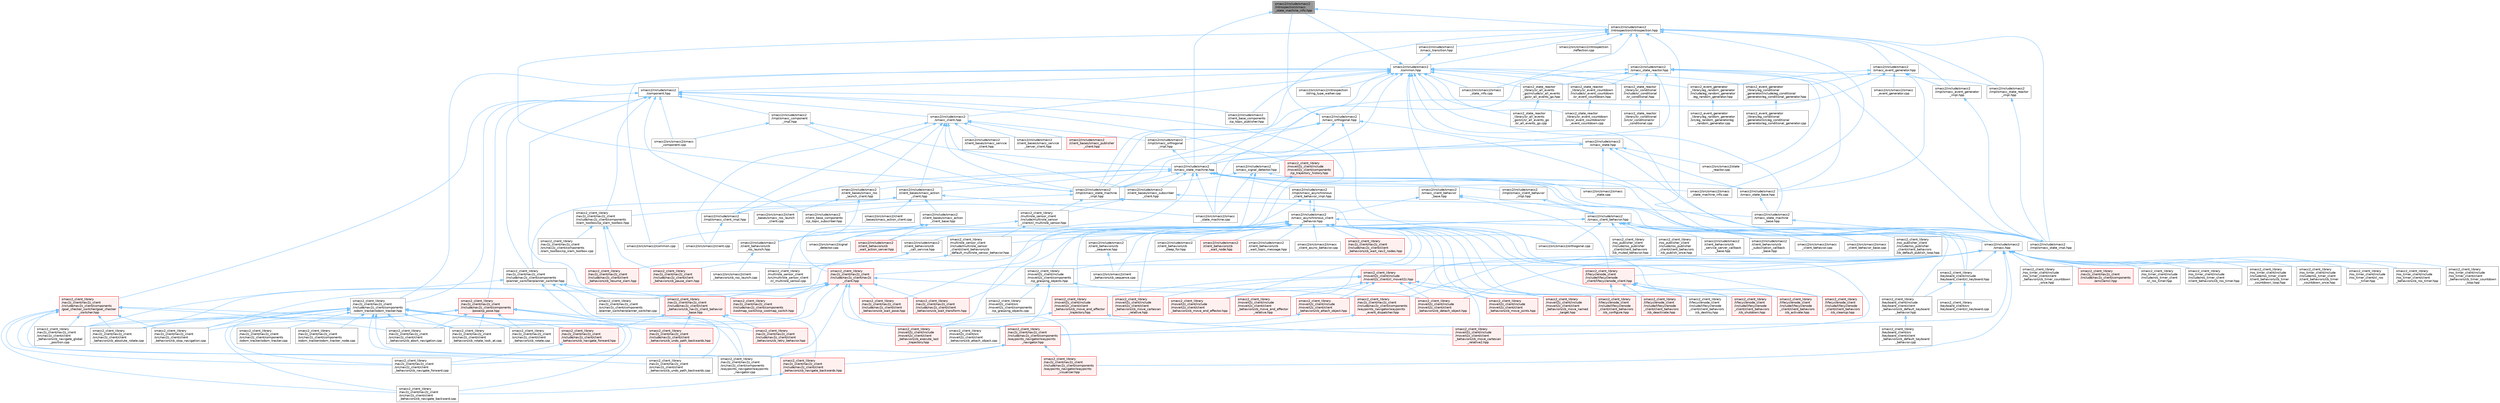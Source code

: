 digraph "smacc2/include/smacc2/introspection/smacc_state_machine_info.hpp"
{
 // LATEX_PDF_SIZE
  bgcolor="transparent";
  edge [fontname=Helvetica,fontsize=10,labelfontname=Helvetica,labelfontsize=10];
  node [fontname=Helvetica,fontsize=10,shape=box,height=0.2,width=0.4];
  Node1 [label="smacc2/include/smacc2\l/introspection/smacc\l_state_machine_info.hpp",height=0.2,width=0.4,color="gray40", fillcolor="grey60", style="filled", fontcolor="black",tooltip=" "];
  Node1 -> Node2 [dir="back",color="steelblue1",style="solid"];
  Node2 [label="smacc2/include/smacc2\l/introspection/introspection.hpp",height=0.2,width=0.4,color="grey40", fillcolor="white", style="filled",URL="$introspection_8hpp.html",tooltip=" "];
  Node2 -> Node3 [dir="back",color="steelblue1",style="solid"];
  Node3 [label="smacc2/include/smacc2\l/common.hpp",height=0.2,width=0.4,color="grey40", fillcolor="white", style="filled",URL="$include_2smacc2_2common_8hpp.html",tooltip=" "];
  Node3 -> Node4 [dir="back",color="steelblue1",style="solid"];
  Node4 [label="smacc2/include/smacc2\l/client_base_components\l/cp_topic_publisher.hpp",height=0.2,width=0.4,color="grey40", fillcolor="white", style="filled",URL="$cp__topic__publisher_8hpp.html",tooltip=" "];
  Node3 -> Node5 [dir="back",color="steelblue1",style="solid"];
  Node5 [label="smacc2/include/smacc2\l/component.hpp",height=0.2,width=0.4,color="grey40", fillcolor="white", style="filled",URL="$component_8hpp.html",tooltip=" "];
  Node5 -> Node4 [dir="back",color="steelblue1",style="solid"];
  Node5 -> Node6 [dir="back",color="steelblue1",style="solid"];
  Node6 [label="smacc2/include/smacc2\l/client_base_components\l/cp_topic_subscriber.hpp",height=0.2,width=0.4,color="grey40", fillcolor="white", style="filled",URL="$cp__topic__subscriber_8hpp.html",tooltip=" "];
  Node5 -> Node7 [dir="back",color="steelblue1",style="solid"];
  Node7 [label="smacc2/include/smacc2\l/impl/smacc_component\l_impl.hpp",height=0.2,width=0.4,color="grey40", fillcolor="white", style="filled",URL="$smacc__component__impl_8hpp.html",tooltip=" "];
  Node7 -> Node8 [dir="back",color="steelblue1",style="solid"];
  Node8 [label="smacc2/include/smacc2\l/smacc_state_machine.hpp",height=0.2,width=0.4,color="grey40", fillcolor="white", style="filled",URL="$smacc__state__machine_8hpp.html",tooltip=" "];
  Node8 -> Node9 [dir="back",color="steelblue1",style="solid"];
  Node9 [label="smacc2/include/smacc2\l/client_bases/smacc_action\l_client.hpp",height=0.2,width=0.4,color="grey40", fillcolor="white", style="filled",URL="$smacc__action__client_8hpp.html",tooltip=" "];
  Node9 -> Node10 [dir="back",color="steelblue1",style="solid"];
  Node10 [label="smacc2/include/smacc2\l/client_bases/smacc_action\l_client_base.hpp",height=0.2,width=0.4,color="grey40", fillcolor="white", style="filled",URL="$smacc__action__client__base_8hpp.html",tooltip=" "];
  Node10 -> Node11 [dir="back",color="steelblue1",style="solid"];
  Node11 [label="smacc2/include/smacc2\l/client_behaviors/cb\l_wait_action_server.hpp",height=0.2,width=0.4,color="red", fillcolor="#FFF0F0", style="filled",URL="$cb__wait__action__server_8hpp.html",tooltip=" "];
  Node10 -> Node13 [dir="back",color="steelblue1",style="solid"];
  Node13 [label="smacc2/src/smacc2/common.cpp",height=0.2,width=0.4,color="grey40", fillcolor="white", style="filled",URL="$src_2smacc2_2common_8cpp.html",tooltip=" "];
  Node10 -> Node14 [dir="back",color="steelblue1",style="solid"];
  Node14 [label="smacc2/src/smacc2/signal\l_detector.cpp",height=0.2,width=0.4,color="grey40", fillcolor="white", style="filled",URL="$signal__detector_8cpp.html",tooltip=" "];
  Node10 -> Node15 [dir="back",color="steelblue1",style="solid"];
  Node15 [label="smacc2_client_library\l/nav2z_client/nav2z_client\l/include/nav2z_client/nav2z\l_client.hpp",height=0.2,width=0.4,color="red", fillcolor="#FFF0F0", style="filled",URL="$nav2z__client_8hpp.html",tooltip=" "];
  Node15 -> Node16 [dir="back",color="steelblue1",style="solid"];
  Node16 [label="smacc2_client_library\l/nav2z_client/nav2z_client\l/include/nav2z_client/client\l_behaviors/cb_nav2z_client_behavior\l_base.hpp",height=0.2,width=0.4,color="red", fillcolor="#FFF0F0", style="filled",URL="$cb__nav2z__client__behavior__base_8hpp.html",tooltip=" "];
  Node16 -> Node25 [dir="back",color="steelblue1",style="solid"];
  Node25 [label="smacc2_client_library\l/nav2z_client/nav2z_client\l/include/nav2z_client/client\l_behaviors/cb_navigate_backwards.hpp",height=0.2,width=0.4,color="red", fillcolor="#FFF0F0", style="filled",URL="$cb__navigate__backwards_8hpp.html",tooltip=" "];
  Node25 -> Node26 [dir="back",color="steelblue1",style="solid"];
  Node26 [label="smacc2_client_library\l/nav2z_client/nav2z_client\l/src/nav2z_client/client\l_behaviors/cb_navigate_backward.cpp",height=0.2,width=0.4,color="grey40", fillcolor="white", style="filled",URL="$cb__navigate__backward_8cpp.html",tooltip=" "];
  Node16 -> Node27 [dir="back",color="steelblue1",style="solid"];
  Node27 [label="smacc2_client_library\l/nav2z_client/nav2z_client\l/include/nav2z_client/client\l_behaviors/cb_navigate_forward.hpp",height=0.2,width=0.4,color="red", fillcolor="#FFF0F0", style="filled",URL="$cb__navigate__forward_8hpp.html",tooltip=" "];
  Node27 -> Node28 [dir="back",color="steelblue1",style="solid"];
  Node28 [label="smacc2_client_library\l/nav2z_client/nav2z_client\l/src/nav2z_client/client\l_behaviors/cb_navigate_forward.cpp",height=0.2,width=0.4,color="grey40", fillcolor="white", style="filled",URL="$cb__navigate__forward_8cpp.html",tooltip=" "];
  Node16 -> Node38 [dir="back",color="steelblue1",style="solid"];
  Node38 [label="smacc2_client_library\l/nav2z_client/nav2z_client\l/include/nav2z_client/client\l_behaviors/cb_retry_behavior.hpp",height=0.2,width=0.4,color="red", fillcolor="#FFF0F0", style="filled",URL="$cb__retry__behavior_8hpp.html",tooltip=" "];
  Node16 -> Node43 [dir="back",color="steelblue1",style="solid"];
  Node43 [label="smacc2_client_library\l/nav2z_client/nav2z_client\l/include/nav2z_client/client\l_behaviors/cb_undo_path_backwards.hpp",height=0.2,width=0.4,color="red", fillcolor="#FFF0F0", style="filled",URL="$cb__undo__path__backwards_8hpp.html",tooltip=" "];
  Node43 -> Node44 [dir="back",color="steelblue1",style="solid"];
  Node44 [label="smacc2_client_library\l/nav2z_client/nav2z_client\l/src/nav2z_client/client\l_behaviors/cb_undo_path_backwards.cpp",height=0.2,width=0.4,color="grey40", fillcolor="white", style="filled",URL="$cb__undo__path__backwards_8cpp.html",tooltip=" "];
  Node15 -> Node46 [dir="back",color="steelblue1",style="solid"];
  Node46 [label="smacc2_client_library\l/nav2z_client/nav2z_client\l/include/nav2z_client/client\l_behaviors/cb_wait_pose.hpp",height=0.2,width=0.4,color="red", fillcolor="#FFF0F0", style="filled",URL="$cb__wait__pose_8hpp.html",tooltip=" "];
  Node15 -> Node48 [dir="back",color="steelblue1",style="solid"];
  Node48 [label="smacc2_client_library\l/nav2z_client/nav2z_client\l/include/nav2z_client/client\l_behaviors/cb_wait_transform.hpp",height=0.2,width=0.4,color="red", fillcolor="#FFF0F0", style="filled",URL="$cb__wait__transform_8hpp.html",tooltip=" "];
  Node15 -> Node50 [dir="back",color="steelblue1",style="solid"];
  Node50 [label="smacc2_client_library\l/nav2z_client/nav2z_client\l/include/nav2z_client/components\l/costmap_switch/cp_costmap_switch.hpp",height=0.2,width=0.4,color="red", fillcolor="#FFF0F0", style="filled",URL="$cp__costmap__switch_8hpp.html",tooltip=" "];
  Node15 -> Node52 [dir="back",color="steelblue1",style="solid"];
  Node52 [label="smacc2_client_library\l/nav2z_client/nav2z_client\l/include/nav2z_client/components\l/waypoints_navigator/waypoints\l_event_dispatcher.hpp",height=0.2,width=0.4,color="red", fillcolor="#FFF0F0", style="filled",URL="$waypoints__event__dispatcher_8hpp.html",tooltip=" "];
  Node52 -> Node53 [dir="back",color="steelblue1",style="solid"];
  Node53 [label="smacc2_client_library\l/nav2z_client/nav2z_client\l/include/nav2z_client/components\l/waypoints_navigator/waypoints\l_navigator.hpp",height=0.2,width=0.4,color="red", fillcolor="#FFF0F0", style="filled",URL="$waypoints__navigator_8hpp.html",tooltip=" "];
  Node53 -> Node25 [dir="back",color="steelblue1",style="solid"];
  Node53 -> Node54 [dir="back",color="steelblue1",style="solid"];
  Node54 [label="smacc2_client_library\l/nav2z_client/nav2z_client\l/include/nav2z_client/components\l/waypoints_navigator/waypoints\l_visualizer.hpp",height=0.2,width=0.4,color="red", fillcolor="#FFF0F0", style="filled",URL="$waypoints__visualizer_8hpp.html",tooltip=" "];
  Node53 -> Node56 [dir="back",color="steelblue1",style="solid"];
  Node56 [label="smacc2_client_library\l/nav2z_client/nav2z_client\l/src/nav2z_client/components\l/waypoints_navigator/waypoints\l_navigator.cpp",height=0.2,width=0.4,color="grey40", fillcolor="white", style="filled",URL="$waypoints__navigator_8cpp.html",tooltip=" "];
  Node15 -> Node53 [dir="back",color="steelblue1",style="solid"];
  Node15 -> Node54 [dir="back",color="steelblue1",style="solid"];
  Node15 -> Node19 [dir="back",color="steelblue1",style="solid"];
  Node19 [label="smacc2_client_library\l/nav2z_client/nav2z_client\l/src/nav2z_client/client\l_behaviors/cb_abort_navigation.cpp",height=0.2,width=0.4,color="grey40", fillcolor="white", style="filled",URL="$cb__abort__navigation_8cpp.html",tooltip=" "];
  Node15 -> Node24 [dir="back",color="steelblue1",style="solid"];
  Node24 [label="smacc2_client_library\l/nav2z_client/nav2z_client\l/src/nav2z_client/client\l_behaviors/cb_absolute_rotate.cpp",height=0.2,width=0.4,color="grey40", fillcolor="white", style="filled",URL="$cb__absolute__rotate_8cpp.html",tooltip=" "];
  Node15 -> Node23 [dir="back",color="steelblue1",style="solid"];
  Node23 [label="smacc2_client_library\l/nav2z_client/nav2z_client\l/src/nav2z_client/client\l_behaviors/cb_rotate_look_at.cpp",height=0.2,width=0.4,color="grey40", fillcolor="white", style="filled",URL="$cb__rotate__look__at_8cpp.html",tooltip=" "];
  Node15 -> Node20 [dir="back",color="steelblue1",style="solid"];
  Node20 [label="smacc2_client_library\l/nav2z_client/nav2z_client\l/src/nav2z_client/client\l_behaviors/cb_stop_navigation.cpp",height=0.2,width=0.4,color="grey40", fillcolor="white", style="filled",URL="$cb__stop__navigation_8cpp.html",tooltip=" "];
  Node15 -> Node58 [dir="back",color="steelblue1",style="solid"];
  Node58 [label="smacc2_client_library\l/nav2z_client/nav2z_client\l/src/nav2z_client/components\l/planner_switcher/planner_switcher.cpp",height=0.2,width=0.4,color="grey40", fillcolor="white", style="filled",URL="$planner__switcher_8cpp.html",tooltip=" "];
  Node15 -> Node56 [dir="back",color="steelblue1",style="solid"];
  Node9 -> Node60 [dir="back",color="steelblue1",style="solid"];
  Node60 [label="smacc2/src/smacc2/client\l_bases/smacc_action_client.cpp",height=0.2,width=0.4,color="grey40", fillcolor="white", style="filled",URL="$smacc__action__client_8cpp.html",tooltip=" "];
  Node9 -> Node61 [dir="back",color="steelblue1",style="solid"];
  Node61 [label="smacc2/src/smacc2/smacc\l_state_machine.cpp",height=0.2,width=0.4,color="grey40", fillcolor="white", style="filled",URL="$smacc__state__machine_8cpp.html",tooltip=" "];
  Node9 -> Node62 [dir="back",color="steelblue1",style="solid"];
  Node62 [label="smacc2_client_library\l/nav2z_client/nav2z_client\l/include/nav2z_client/components\l/planner_switcher/planner_switcher.hpp",height=0.2,width=0.4,color="grey40", fillcolor="white", style="filled",URL="$planner__switcher_8hpp.html",tooltip=" "];
  Node62 -> Node16 [dir="back",color="steelblue1",style="solid"];
  Node62 -> Node31 [dir="back",color="steelblue1",style="solid"];
  Node31 [label="smacc2_client_library\l/nav2z_client/nav2z_client\l/src/nav2z_client/client\l_behaviors/cb_navigate_global\l_position.cpp",height=0.2,width=0.4,color="grey40", fillcolor="white", style="filled",URL="$cb__navigate__global__position_8cpp.html",tooltip=" "];
  Node62 -> Node44 [dir="back",color="steelblue1",style="solid"];
  Node62 -> Node58 [dir="back",color="steelblue1",style="solid"];
  Node62 -> Node56 [dir="back",color="steelblue1",style="solid"];
  Node9 -> Node63 [dir="back",color="steelblue1",style="solid"];
  Node63 [label="smacc2_client_library\l/nav2z_client/nav2z_client\l/include/nav2z_client/components\l/slam_toolbox/cp_slam_toolbox.hpp",height=0.2,width=0.4,color="grey40", fillcolor="white", style="filled",URL="$cp__slam__toolbox_8hpp.html",tooltip=" "];
  Node63 -> Node64 [dir="back",color="steelblue1",style="solid"];
  Node64 [label="smacc2_client_library\l/nav2z_client/nav2z_client\l/include/nav2z_client/client\l_behaviors/cb_pause_slam.hpp",height=0.2,width=0.4,color="red", fillcolor="#FFF0F0", style="filled",URL="$cb__pause__slam_8hpp.html",tooltip=" "];
  Node63 -> Node66 [dir="back",color="steelblue1",style="solid"];
  Node66 [label="smacc2_client_library\l/nav2z_client/nav2z_client\l/include/nav2z_client/client\l_behaviors/cb_resume_slam.hpp",height=0.2,width=0.4,color="red", fillcolor="#FFF0F0", style="filled",URL="$cb__resume__slam_8hpp.html",tooltip=" "];
  Node63 -> Node68 [dir="back",color="steelblue1",style="solid"];
  Node68 [label="smacc2_client_library\l/nav2z_client/nav2z_client\l/src/nav2z_client/components\l/slam_toolbox/cp_slam_toolbox.cpp",height=0.2,width=0.4,color="grey40", fillcolor="white", style="filled",URL="$cp__slam__toolbox_8cpp.html",tooltip=" "];
  Node8 -> Node69 [dir="back",color="steelblue1",style="solid"];
  Node69 [label="smacc2/include/smacc2\l/client_bases/smacc_ros\l_launch_client.hpp",height=0.2,width=0.4,color="grey40", fillcolor="white", style="filled",URL="$smacc__ros__launch__client_8hpp.html",tooltip=" "];
  Node69 -> Node70 [dir="back",color="steelblue1",style="solid"];
  Node70 [label="smacc2/include/smacc2\l/client_behaviors/cb\l_ros_launch.hpp",height=0.2,width=0.4,color="grey40", fillcolor="white", style="filled",URL="$cb__ros__launch_8hpp.html",tooltip=" "];
  Node70 -> Node71 [dir="back",color="steelblue1",style="solid"];
  Node71 [label="smacc2/src/smacc2/client\l_behaviors/cb_ros_launch.cpp",height=0.2,width=0.4,color="grey40", fillcolor="white", style="filled",URL="$cb__ros__launch_8cpp.html",tooltip=" "];
  Node69 -> Node72 [dir="back",color="steelblue1",style="solid"];
  Node72 [label="smacc2/src/smacc2/client\l_bases/smacc_ros_launch\l_client.cpp",height=0.2,width=0.4,color="grey40", fillcolor="white", style="filled",URL="$smacc__ros__launch__client_8cpp.html",tooltip=" "];
  Node8 -> Node73 [dir="back",color="steelblue1",style="solid"];
  Node73 [label="smacc2/include/smacc2\l/client_bases/smacc_subscriber\l_client.hpp",height=0.2,width=0.4,color="grey40", fillcolor="white", style="filled",URL="$smacc__subscriber__client_8hpp.html",tooltip=" "];
  Node73 -> Node6 [dir="back",color="steelblue1",style="solid"];
  Node73 -> Node74 [dir="back",color="steelblue1",style="solid"];
  Node74 [label="smacc2_client_library\l/keyboard_client/include\l/keyboard_client/cl_keyboard.hpp",height=0.2,width=0.4,color="grey40", fillcolor="white", style="filled",URL="$cl__keyboard_8hpp.html",tooltip=" "];
  Node74 -> Node75 [dir="back",color="steelblue1",style="solid"];
  Node75 [label="smacc2_client_library\l/keyboard_client/include\l/keyboard_client/client\l_behaviors/cb_default_keyboard\l_behavior.hpp",height=0.2,width=0.4,color="grey40", fillcolor="white", style="filled",URL="$cb__default__keyboard__behavior_8hpp.html",tooltip=" "];
  Node75 -> Node76 [dir="back",color="steelblue1",style="solid"];
  Node76 [label="smacc2_client_library\l/keyboard_client/src\l/keyboard_client/client\l_behaviors/cb_default_keyboard\l_behavior.cpp",height=0.2,width=0.4,color="grey40", fillcolor="white", style="filled",URL="$cb__default__keyboard__behavior_8cpp.html",tooltip=" "];
  Node74 -> Node77 [dir="back",color="steelblue1",style="solid"];
  Node77 [label="smacc2_client_library\l/keyboard_client/src\l/keyboard_client/cl_keyboard.cpp",height=0.2,width=0.4,color="grey40", fillcolor="white", style="filled",URL="$cl__keyboard_8cpp.html",tooltip=" "];
  Node73 -> Node78 [dir="back",color="steelblue1",style="solid"];
  Node78 [label="smacc2_client_library\l/multirole_sensor_client\l/include/multirole_sensor\l_client/cl_multirole_sensor.hpp",height=0.2,width=0.4,color="grey40", fillcolor="white", style="filled",URL="$cl__multirole__sensor_8hpp.html",tooltip=" "];
  Node78 -> Node79 [dir="back",color="steelblue1",style="solid"];
  Node79 [label="smacc2_client_library\l/multirole_sensor_client\l/include/multirole_sensor\l_client/client_behaviors/cb\l_default_multirole_sensor_behavior.hpp",height=0.2,width=0.4,color="grey40", fillcolor="white", style="filled",URL="$cb__default__multirole__sensor__behavior_8hpp.html",tooltip=" "];
  Node79 -> Node80 [dir="back",color="steelblue1",style="solid"];
  Node80 [label="smacc2_client_library\l/multirole_sensor_client\l/src/multirole_sensor_client\l/cl_multirole_sensor.cpp",height=0.2,width=0.4,color="grey40", fillcolor="white", style="filled",URL="$cl__multirole__sensor_8cpp.html",tooltip=" "];
  Node78 -> Node80 [dir="back",color="steelblue1",style="solid"];
  Node8 -> Node81 [dir="back",color="steelblue1",style="solid"];
  Node81 [label="smacc2/include/smacc2\l/impl/smacc_asynchronous\l_client_behavior_impl.hpp",height=0.2,width=0.4,color="grey40", fillcolor="white", style="filled",URL="$smacc__asynchronous__client__behavior__impl_8hpp.html",tooltip=" "];
  Node81 -> Node82 [dir="back",color="steelblue1",style="solid"];
  Node82 [label="smacc2/include/smacc2\l/client_behaviors/cb\l_call_service.hpp",height=0.2,width=0.4,color="grey40", fillcolor="white", style="filled",URL="$cb__call__service_8hpp.html",tooltip=" "];
  Node82 -> Node64 [dir="back",color="steelblue1",style="solid"];
  Node82 -> Node66 [dir="back",color="steelblue1",style="solid"];
  Node81 -> Node83 [dir="back",color="steelblue1",style="solid"];
  Node83 [label="smacc2/include/smacc2\l/smacc_asynchronous_client\l_behavior.hpp",height=0.2,width=0.4,color="grey40", fillcolor="white", style="filled",URL="$smacc__asynchronous__client__behavior_8hpp.html",tooltip=" "];
  Node83 -> Node70 [dir="back",color="steelblue1",style="solid"];
  Node83 -> Node84 [dir="back",color="steelblue1",style="solid"];
  Node84 [label="smacc2/include/smacc2\l/client_behaviors/cb\l_sequence.hpp",height=0.2,width=0.4,color="grey40", fillcolor="white", style="filled",URL="$cb__sequence_8hpp.html",tooltip=" "];
  Node84 -> Node85 [dir="back",color="steelblue1",style="solid"];
  Node85 [label="smacc2/src/smacc2/client\l_behaviors/cb_sequence.cpp",height=0.2,width=0.4,color="grey40", fillcolor="white", style="filled",URL="$cb__sequence_8cpp.html",tooltip=" "];
  Node83 -> Node86 [dir="back",color="steelblue1",style="solid"];
  Node86 [label="smacc2/include/smacc2\l/client_behaviors/cb\l_sleep_for.hpp",height=0.2,width=0.4,color="grey40", fillcolor="white", style="filled",URL="$cb__sleep__for_8hpp.html",tooltip=" "];
  Node83 -> Node11 [dir="back",color="steelblue1",style="solid"];
  Node83 -> Node87 [dir="back",color="steelblue1",style="solid"];
  Node87 [label="smacc2/include/smacc2\l/client_behaviors/cb\l_wait_node.hpp",height=0.2,width=0.4,color="red", fillcolor="#FFF0F0", style="filled",URL="$cb__wait__node_8hpp.html",tooltip=" "];
  Node83 -> Node89 [dir="back",color="steelblue1",style="solid"];
  Node89 [label="smacc2/include/smacc2\l/client_behaviors/cb\l_wait_topic_message.hpp",height=0.2,width=0.4,color="grey40", fillcolor="white", style="filled",URL="$cb__wait__topic__message_8hpp.html",tooltip=" "];
  Node83 -> Node81 [dir="back",color="steelblue1",style="solid"];
  Node83 -> Node90 [dir="back",color="steelblue1",style="solid"];
  Node90 [label="smacc2/include/smacc2\l/smacc.hpp",height=0.2,width=0.4,color="grey40", fillcolor="white", style="filled",URL="$smacc_8hpp.html",tooltip=" "];
  Node90 -> Node74 [dir="back",color="steelblue1",style="solid"];
  Node90 -> Node91 [dir="back",color="steelblue1",style="solid"];
  Node91 [label="smacc2_client_library\l/lifecyclenode_client\l/include/lifecyclenode\l_client/lifecyclenode_client.hpp",height=0.2,width=0.4,color="red", fillcolor="#FFF0F0", style="filled",URL="$lifecyclenode__client_8hpp.html",tooltip=" "];
  Node91 -> Node92 [dir="back",color="steelblue1",style="solid"];
  Node92 [label="smacc2_client_library\l/lifecyclenode_client\l/include/lifecyclenode\l_client/client_behaviors\l/cb_activate.hpp",height=0.2,width=0.4,color="red", fillcolor="#FFF0F0", style="filled",URL="$cb__activate_8hpp.html",tooltip=" "];
  Node91 -> Node94 [dir="back",color="steelblue1",style="solid"];
  Node94 [label="smacc2_client_library\l/lifecyclenode_client\l/include/lifecyclenode\l_client/client_behaviors\l/cb_cleanup.hpp",height=0.2,width=0.4,color="red", fillcolor="#FFF0F0", style="filled",URL="$cb__cleanup_8hpp.html",tooltip=" "];
  Node91 -> Node95 [dir="back",color="steelblue1",style="solid"];
  Node95 [label="smacc2_client_library\l/lifecyclenode_client\l/include/lifecyclenode\l_client/client_behaviors\l/cb_configure.hpp",height=0.2,width=0.4,color="red", fillcolor="#FFF0F0", style="filled",URL="$cb__configure_8hpp.html",tooltip=" "];
  Node91 -> Node96 [dir="back",color="steelblue1",style="solid"];
  Node96 [label="smacc2_client_library\l/lifecyclenode_client\l/include/lifecyclenode\l_client/client_behaviors\l/cb_deactivate.hpp",height=0.2,width=0.4,color="red", fillcolor="#FFF0F0", style="filled",URL="$cb__deactivate_8hpp.html",tooltip=" "];
  Node91 -> Node97 [dir="back",color="steelblue1",style="solid"];
  Node97 [label="smacc2_client_library\l/lifecyclenode_client\l/include/lifecyclenode\l_client/client_behaviors\l/cb_destroy.hpp",height=0.2,width=0.4,color="grey40", fillcolor="white", style="filled",URL="$cb__destroy_8hpp.html",tooltip=" "];
  Node91 -> Node98 [dir="back",color="steelblue1",style="solid"];
  Node98 [label="smacc2_client_library\l/lifecyclenode_client\l/include/lifecyclenode\l_client/client_behaviors\l/cb_shutdown.hpp",height=0.2,width=0.4,color="red", fillcolor="#FFF0F0", style="filled",URL="$cb__shutdown_8hpp.html",tooltip=" "];
  Node90 -> Node100 [dir="back",color="steelblue1",style="solid"];
  Node100 [label="smacc2_client_library\l/moveit2z_client/include\l/moveit2z_client/cl_moveit2z.hpp",height=0.2,width=0.4,color="red", fillcolor="#FFF0F0", style="filled",URL="$cl__moveit2z_8hpp.html",tooltip=" "];
  Node100 -> Node101 [dir="back",color="steelblue1",style="solid"];
  Node101 [label="smacc2_client_library\l/moveit2z_client/include\l/moveit2z_client/client\l_behaviors/cb_attach_object.hpp",height=0.2,width=0.4,color="red", fillcolor="#FFF0F0", style="filled",URL="$cb__attach__object_8hpp.html",tooltip=" "];
  Node101 -> Node103 [dir="back",color="steelblue1",style="solid"];
  Node103 [label="smacc2_client_library\l/moveit2z_client/src\l/moveit2z_client/client\l_behaviors/cb_attach_object.cpp",height=0.2,width=0.4,color="grey40", fillcolor="white", style="filled",URL="$cb__attach__object_8cpp.html",tooltip=" "];
  Node100 -> Node104 [dir="back",color="steelblue1",style="solid"];
  Node104 [label="smacc2_client_library\l/moveit2z_client/include\l/moveit2z_client/client\l_behaviors/cb_detach_object.hpp",height=0.2,width=0.4,color="red", fillcolor="#FFF0F0", style="filled",URL="$cb__detach__object_8hpp.html",tooltip=" "];
  Node100 -> Node106 [dir="back",color="steelblue1",style="solid"];
  Node106 [label="smacc2_client_library\l/moveit2z_client/include\l/moveit2z_client/client\l_behaviors/cb_move_cartesian\l_relative.hpp",height=0.2,width=0.4,color="red", fillcolor="#FFF0F0", style="filled",URL="$cb__move__cartesian__relative_8hpp.html",tooltip=" "];
  Node100 -> Node108 [dir="back",color="steelblue1",style="solid"];
  Node108 [label="smacc2_client_library\l/moveit2z_client/include\l/moveit2z_client/client\l_behaviors/cb_move_cartesian\l_relative2.hpp",height=0.2,width=0.4,color="red", fillcolor="#FFF0F0", style="filled",URL="$cb__move__cartesian__relative2_8hpp.html",tooltip=" "];
  Node100 -> Node110 [dir="back",color="steelblue1",style="solid"];
  Node110 [label="smacc2_client_library\l/moveit2z_client/include\l/moveit2z_client/client\l_behaviors/cb_move_end_effector.hpp",height=0.2,width=0.4,color="red", fillcolor="#FFF0F0", style="filled",URL="$cb__move__end__effector_8hpp.html",tooltip=" "];
  Node100 -> Node112 [dir="back",color="steelblue1",style="solid"];
  Node112 [label="smacc2_client_library\l/moveit2z_client/include\l/moveit2z_client/client\l_behaviors/cb_move_end_effector\l_relative.hpp",height=0.2,width=0.4,color="red", fillcolor="#FFF0F0", style="filled",URL="$cb__move__end__effector__relative_8hpp.html",tooltip=" "];
  Node100 -> Node114 [dir="back",color="steelblue1",style="solid"];
  Node114 [label="smacc2_client_library\l/moveit2z_client/include\l/moveit2z_client/client\l_behaviors/cb_move_end_effector\l_trajectory.hpp",height=0.2,width=0.4,color="red", fillcolor="#FFF0F0", style="filled",URL="$cb__move__end__effector__trajectory_8hpp.html",tooltip=" "];
  Node114 -> Node120 [dir="back",color="steelblue1",style="solid"];
  Node120 [label="smacc2_client_library\l/moveit2z_client/include\l/moveit2z_client/client\l_behaviors/cb_execute_last\l_trajectory.hpp",height=0.2,width=0.4,color="red", fillcolor="#FFF0F0", style="filled",URL="$cb__execute__last__trajectory_8hpp.html",tooltip=" "];
  Node114 -> Node108 [dir="back",color="steelblue1",style="solid"];
  Node100 -> Node126 [dir="back",color="steelblue1",style="solid"];
  Node126 [label="smacc2_client_library\l/moveit2z_client/include\l/moveit2z_client/client\l_behaviors/cb_move_joints.hpp",height=0.2,width=0.4,color="red", fillcolor="#FFF0F0", style="filled",URL="$cb__move__joints_8hpp.html",tooltip=" "];
  Node100 -> Node132 [dir="back",color="steelblue1",style="solid"];
  Node132 [label="smacc2_client_library\l/moveit2z_client/include\l/moveit2z_client/client\l_behaviors/cb_move_named\l_target.hpp",height=0.2,width=0.4,color="red", fillcolor="#FFF0F0", style="filled",URL="$cb__move__named__target_8hpp.html",tooltip=" "];
  Node90 -> Node101 [dir="back",color="steelblue1",style="solid"];
  Node90 -> Node104 [dir="back",color="steelblue1",style="solid"];
  Node90 -> Node135 [dir="back",color="steelblue1",style="solid"];
  Node135 [label="smacc2_client_library\l/moveit2z_client/include\l/moveit2z_client/components\l/cp_grasping_objects.hpp",height=0.2,width=0.4,color="grey40", fillcolor="white", style="filled",URL="$cp__grasping__objects_8hpp.html",tooltip=" "];
  Node135 -> Node104 [dir="back",color="steelblue1",style="solid"];
  Node135 -> Node103 [dir="back",color="steelblue1",style="solid"];
  Node135 -> Node136 [dir="back",color="steelblue1",style="solid"];
  Node136 [label="smacc2_client_library\l/moveit2z_client/src\l/moveit2z_client/components\l/cp_grasping_objects.cpp",height=0.2,width=0.4,color="grey40", fillcolor="white", style="filled",URL="$cp__grasping__objects_8cpp.html",tooltip=" "];
  Node90 -> Node137 [dir="back",color="steelblue1",style="solid"];
  Node137 [label="smacc2_client_library\l/nav2z_client/nav2z_client\l/include/nav2z_client/components\l/amcl/amcl.hpp",height=0.2,width=0.4,color="red", fillcolor="#FFF0F0", style="filled",URL="$amcl_8hpp.html",tooltip=" "];
  Node90 -> Node52 [dir="back",color="steelblue1",style="solid"];
  Node90 -> Node53 [dir="back",color="steelblue1",style="solid"];
  Node90 -> Node54 [dir="back",color="steelblue1",style="solid"];
  Node90 -> Node15 [dir="back",color="steelblue1",style="solid"];
  Node90 -> Node139 [dir="back",color="steelblue1",style="solid"];
  Node139 [label="smacc2_client_library\l/ros_timer_client/include\l/include/ros_timer_client\l/cl_ros_timer.hpp",height=0.2,width=0.4,color="grey40", fillcolor="white", style="filled",URL="$include_2ros__timer__client_2cl__ros__timer_8hpp.html",tooltip=" "];
  Node90 -> Node140 [dir="back",color="steelblue1",style="solid"];
  Node140 [label="smacc2_client_library\l/ros_timer_client/include\l/include/ros_timer_client\l/client_behaviors/cb_ros_timer.hpp",height=0.2,width=0.4,color="grey40", fillcolor="white", style="filled",URL="$include_2ros__timer__client_2client__behaviors_2cb__ros__timer_8hpp.html",tooltip=" "];
  Node90 -> Node141 [dir="back",color="steelblue1",style="solid"];
  Node141 [label="smacc2_client_library\l/ros_timer_client/include\l/include/ros_timer_client\l/client_behaviors/cb_timer\l_countdown_loop.hpp",height=0.2,width=0.4,color="grey40", fillcolor="white", style="filled",URL="$include_2ros__timer__client_2client__behaviors_2cb__timer__countdown__loop_8hpp.html",tooltip=" "];
  Node90 -> Node142 [dir="back",color="steelblue1",style="solid"];
  Node142 [label="smacc2_client_library\l/ros_timer_client/include\l/include/ros_timer_client\l/client_behaviors/cb_timer\l_countdown_once.hpp",height=0.2,width=0.4,color="grey40", fillcolor="white", style="filled",URL="$include_2ros__timer__client_2client__behaviors_2cb__timer__countdown__once_8hpp.html",tooltip=" "];
  Node90 -> Node143 [dir="back",color="steelblue1",style="solid"];
  Node143 [label="smacc2_client_library\l/ros_timer_client/include\l/ros_timer_client/cl_ros\l_timer.hpp",height=0.2,width=0.4,color="grey40", fillcolor="white", style="filled",URL="$ros__timer__client_2cl__ros__timer_8hpp.html",tooltip=" "];
  Node90 -> Node144 [dir="back",color="steelblue1",style="solid"];
  Node144 [label="smacc2_client_library\l/ros_timer_client/include\l/ros_timer_client/client\l_behaviors/cb_ros_timer.hpp",height=0.2,width=0.4,color="grey40", fillcolor="white", style="filled",URL="$ros__timer__client_2client__behaviors_2cb__ros__timer_8hpp.html",tooltip=" "];
  Node90 -> Node145 [dir="back",color="steelblue1",style="solid"];
  Node145 [label="smacc2_client_library\l/ros_timer_client/include\l/ros_timer_client/client\l_behaviors/cb_timer_countdown\l_loop.hpp",height=0.2,width=0.4,color="grey40", fillcolor="white", style="filled",URL="$ros__timer__client_2client__behaviors_2cb__timer__countdown__loop_8hpp.html",tooltip=" "];
  Node90 -> Node146 [dir="back",color="steelblue1",style="solid"];
  Node146 [label="smacc2_client_library\l/ros_timer_client/include\l/ros_timer_client/client\l_behaviors/cb_timer_countdown\l_once.hpp",height=0.2,width=0.4,color="grey40", fillcolor="white", style="filled",URL="$ros__timer__client_2client__behaviors_2cb__timer__countdown__once_8hpp.html",tooltip=" "];
  Node83 -> Node85 [dir="back",color="steelblue1",style="solid"];
  Node83 -> Node147 [dir="back",color="steelblue1",style="solid"];
  Node147 [label="smacc2/src/smacc2/smacc\l_client_async_behavior.cpp",height=0.2,width=0.4,color="grey40", fillcolor="white", style="filled",URL="$smacc__client__async__behavior_8cpp.html",tooltip=" "];
  Node83 -> Node92 [dir="back",color="steelblue1",style="solid"];
  Node83 -> Node94 [dir="back",color="steelblue1",style="solid"];
  Node83 -> Node95 [dir="back",color="steelblue1",style="solid"];
  Node83 -> Node96 [dir="back",color="steelblue1",style="solid"];
  Node83 -> Node97 [dir="back",color="steelblue1",style="solid"];
  Node83 -> Node98 [dir="back",color="steelblue1",style="solid"];
  Node83 -> Node106 [dir="back",color="steelblue1",style="solid"];
  Node83 -> Node108 [dir="back",color="steelblue1",style="solid"];
  Node83 -> Node110 [dir="back",color="steelblue1",style="solid"];
  Node83 -> Node112 [dir="back",color="steelblue1",style="solid"];
  Node83 -> Node114 [dir="back",color="steelblue1",style="solid"];
  Node83 -> Node126 [dir="back",color="steelblue1",style="solid"];
  Node83 -> Node132 [dir="back",color="steelblue1",style="solid"];
  Node83 -> Node16 [dir="back",color="steelblue1",style="solid"];
  Node83 -> Node148 [dir="back",color="steelblue1",style="solid"];
  Node148 [label="smacc2_client_library\l/nav2z_client/nav2z_client\l/include/nav2z_client/client\l_behaviors/cb_wait_nav2_nodes.hpp",height=0.2,width=0.4,color="red", fillcolor="#FFF0F0", style="filled",URL="$cb__wait__nav2__nodes_8hpp.html",tooltip=" "];
  Node83 -> Node46 [dir="back",color="steelblue1",style="solid"];
  Node83 -> Node48 [dir="back",color="steelblue1",style="solid"];
  Node8 -> Node150 [dir="back",color="steelblue1",style="solid"];
  Node150 [label="smacc2/include/smacc2\l/impl/smacc_client_behavior\l_impl.hpp",height=0.2,width=0.4,color="grey40", fillcolor="white", style="filled",URL="$smacc__client__behavior__impl_8hpp.html",tooltip=" "];
  Node150 -> Node151 [dir="back",color="steelblue1",style="solid"];
  Node151 [label="smacc2/include/smacc2\l/smacc_client_behavior.hpp",height=0.2,width=0.4,color="grey40", fillcolor="white", style="filled",URL="$smacc__client__behavior_8hpp.html",tooltip=" "];
  Node151 -> Node82 [dir="back",color="steelblue1",style="solid"];
  Node151 -> Node152 [dir="back",color="steelblue1",style="solid"];
  Node152 [label="smacc2/include/smacc2\l/client_behaviors/cb\l_service_server_callback\l_base.hpp",height=0.2,width=0.4,color="grey40", fillcolor="white", style="filled",URL="$cb__service__server__callback__base_8hpp.html",tooltip=" "];
  Node151 -> Node153 [dir="back",color="steelblue1",style="solid"];
  Node153 [label="smacc2/include/smacc2\l/client_behaviors/cb\l_subscription_callback\l_base.hpp",height=0.2,width=0.4,color="grey40", fillcolor="white", style="filled",URL="$cb__subscription__callback__base_8hpp.html",tooltip=" "];
  Node151 -> Node150 [dir="back",color="steelblue1",style="solid"];
  Node151 -> Node154 [dir="back",color="steelblue1",style="solid"];
  Node154 [label="smacc2/include/smacc2\l/impl/smacc_state_impl.hpp",height=0.2,width=0.4,color="grey40", fillcolor="white", style="filled",URL="$smacc__state__impl_8hpp.html",tooltip=" "];
  Node154 -> Node8 [dir="back",color="steelblue1",style="solid"];
  Node151 -> Node155 [dir="back",color="steelblue1",style="solid"];
  Node155 [label="smacc2/src/smacc2/orthogonal.cpp",height=0.2,width=0.4,color="grey40", fillcolor="white", style="filled",URL="$orthogonal_8cpp.html",tooltip=" "];
  Node151 -> Node156 [dir="back",color="steelblue1",style="solid"];
  Node156 [label="smacc2/src/smacc2/smacc\l_client_behavior.cpp",height=0.2,width=0.4,color="grey40", fillcolor="white", style="filled",URL="$smacc__client__behavior_8cpp.html",tooltip=" "];
  Node151 -> Node157 [dir="back",color="steelblue1",style="solid"];
  Node157 [label="smacc2/src/smacc2/smacc\l_client_behavior_base.cpp",height=0.2,width=0.4,color="grey40", fillcolor="white", style="filled",URL="$smacc__client__behavior__base_8cpp.html",tooltip=" "];
  Node151 -> Node75 [dir="back",color="steelblue1",style="solid"];
  Node151 -> Node79 [dir="back",color="steelblue1",style="solid"];
  Node151 -> Node158 [dir="back",color="steelblue1",style="solid"];
  Node158 [label="smacc2_client_library\l/ros_publisher_client\l/include/ros_publisher\l_client/client_behaviors\l/cb_default_publish_loop.hpp",height=0.2,width=0.4,color="grey40", fillcolor="white", style="filled",URL="$cb__default__publish__loop_8hpp.html",tooltip=" "];
  Node151 -> Node159 [dir="back",color="steelblue1",style="solid"];
  Node159 [label="smacc2_client_library\l/ros_publisher_client\l/include/ros_publisher\l_client/client_behaviors\l/cb_muted_behavior.hpp",height=0.2,width=0.4,color="grey40", fillcolor="white", style="filled",URL="$cb__muted__behavior_8hpp.html",tooltip=" "];
  Node151 -> Node160 [dir="back",color="steelblue1",style="solid"];
  Node160 [label="smacc2_client_library\l/ros_publisher_client\l/include/ros_publisher\l_client/client_behaviors\l/cb_publish_once.hpp",height=0.2,width=0.4,color="grey40", fillcolor="white", style="filled",URL="$cb__publish__once_8hpp.html",tooltip=" "];
  Node8 -> Node154 [dir="back",color="steelblue1",style="solid"];
  Node8 -> Node161 [dir="back",color="steelblue1",style="solid"];
  Node161 [label="smacc2/include/smacc2\l/impl/smacc_state_machine\l_impl.hpp",height=0.2,width=0.4,color="grey40", fillcolor="white", style="filled",URL="$smacc__state__machine__impl_8hpp.html",tooltip=" "];
  Node161 -> Node162 [dir="back",color="steelblue1",style="solid"];
  Node162 [label="smacc2/include/smacc2\l/impl/smacc_client_impl.hpp",height=0.2,width=0.4,color="grey40", fillcolor="white", style="filled",URL="$smacc__client__impl_8hpp.html",tooltip=" "];
  Node162 -> Node8 [dir="back",color="steelblue1",style="solid"];
  Node162 -> Node163 [dir="back",color="steelblue1",style="solid"];
  Node163 [label="smacc2/src/smacc2/client.cpp",height=0.2,width=0.4,color="grey40", fillcolor="white", style="filled",URL="$client_8cpp.html",tooltip=" "];
  Node161 -> Node7 [dir="back",color="steelblue1",style="solid"];
  Node161 -> Node155 [dir="back",color="steelblue1",style="solid"];
  Node161 -> Node78 [dir="back",color="steelblue1",style="solid"];
  Node8 -> Node164 [dir="back",color="steelblue1",style="solid"];
  Node164 [label="smacc2/include/smacc2\l/smacc_state_base.hpp",height=0.2,width=0.4,color="grey40", fillcolor="white", style="filled",URL="$smacc__state__base_8hpp.html",tooltip=" "];
  Node164 -> Node165 [dir="back",color="steelblue1",style="solid"];
  Node165 [label="smacc2/include/smacc2\l/smacc_state_machine\l_base.hpp",height=0.2,width=0.4,color="grey40", fillcolor="white", style="filled",URL="$smacc__state__machine__base_8hpp.html",tooltip=" "];
  Node165 -> Node90 [dir="back",color="steelblue1",style="solid"];
  Node8 -> Node165 [dir="back",color="steelblue1",style="solid"];
  Node8 -> Node14 [dir="back",color="steelblue1",style="solid"];
  Node8 -> Node166 [dir="back",color="steelblue1",style="solid"];
  Node166 [label="smacc2/src/smacc2/smacc\l_state.cpp",height=0.2,width=0.4,color="grey40", fillcolor="white", style="filled",URL="$smacc__state_8cpp.html",tooltip=" "];
  Node8 -> Node61 [dir="back",color="steelblue1",style="solid"];
  Node8 -> Node167 [dir="back",color="steelblue1",style="solid"];
  Node167 [label="smacc2/src/smacc2/smacc\l_state_machine_info.cpp",height=0.2,width=0.4,color="grey40", fillcolor="white", style="filled",URL="$smacc__state__machine__info_8cpp.html",tooltip=" "];
  Node7 -> Node168 [dir="back",color="steelblue1",style="solid"];
  Node168 [label="smacc2/src/smacc2/smacc\l_component.cpp",height=0.2,width=0.4,color="grey40", fillcolor="white", style="filled",URL="$smacc__component_8cpp.html",tooltip=" "];
  Node5 -> Node169 [dir="back",color="steelblue1",style="solid"];
  Node169 [label="smacc2/include/smacc2\l/smacc_client.hpp",height=0.2,width=0.4,color="grey40", fillcolor="white", style="filled",URL="$smacc__client_8hpp.html",tooltip=" "];
  Node169 -> Node9 [dir="back",color="steelblue1",style="solid"];
  Node169 -> Node170 [dir="back",color="steelblue1",style="solid"];
  Node170 [label="smacc2/include/smacc2\l/client_bases/smacc_publisher\l_client.hpp",height=0.2,width=0.4,color="red", fillcolor="#FFF0F0", style="filled",URL="$smacc__publisher__client_8hpp.html",tooltip=" "];
  Node169 -> Node69 [dir="back",color="steelblue1",style="solid"];
  Node169 -> Node174 [dir="back",color="steelblue1",style="solid"];
  Node174 [label="smacc2/include/smacc2\l/client_bases/smacc_service\l_client.hpp",height=0.2,width=0.4,color="grey40", fillcolor="white", style="filled",URL="$smacc__service__client_8hpp.html",tooltip=" "];
  Node169 -> Node175 [dir="back",color="steelblue1",style="solid"];
  Node175 [label="smacc2/include/smacc2\l/client_bases/smacc_service\l_server_client.hpp",height=0.2,width=0.4,color="grey40", fillcolor="white", style="filled",URL="$smacc__service__server__client_8hpp.html",tooltip=" "];
  Node169 -> Node73 [dir="back",color="steelblue1",style="solid"];
  Node169 -> Node162 [dir="back",color="steelblue1",style="solid"];
  Node169 -> Node176 [dir="back",color="steelblue1",style="solid"];
  Node176 [label="smacc2/include/smacc2\l/impl/smacc_orthogonal\l_impl.hpp",height=0.2,width=0.4,color="grey40", fillcolor="white", style="filled",URL="$smacc__orthogonal__impl_8hpp.html",tooltip=" "];
  Node176 -> Node8 [dir="back",color="steelblue1",style="solid"];
  Node169 -> Node161 [dir="back",color="steelblue1",style="solid"];
  Node169 -> Node163 [dir="back",color="steelblue1",style="solid"];
  Node5 -> Node168 [dir="back",color="steelblue1",style="solid"];
  Node5 -> Node135 [dir="back",color="steelblue1",style="solid"];
  Node5 -> Node177 [dir="back",color="steelblue1",style="solid"];
  Node177 [label="smacc2_client_library\l/moveit2z_client/include\l/moveit2z_client/components\l/cp_trajectory_history.hpp",height=0.2,width=0.4,color="red", fillcolor="#FFF0F0", style="filled",URL="$cp__trajectory__history_8hpp.html",tooltip=" "];
  Node177 -> Node120 [dir="back",color="steelblue1",style="solid"];
  Node5 -> Node50 [dir="back",color="steelblue1",style="solid"];
  Node5 -> Node179 [dir="back",color="steelblue1",style="solid"];
  Node179 [label="smacc2_client_library\l/nav2z_client/nav2z_client\l/include/nav2z_client/components\l/goal_checker_switcher/goal_checker\l_switcher.hpp",height=0.2,width=0.4,color="red", fillcolor="#FFF0F0", style="filled",URL="$goal__checker__switcher_8hpp.html",tooltip=" "];
  Node179 -> Node19 [dir="back",color="steelblue1",style="solid"];
  Node179 -> Node24 [dir="back",color="steelblue1",style="solid"];
  Node179 -> Node26 [dir="back",color="steelblue1",style="solid"];
  Node179 -> Node28 [dir="back",color="steelblue1",style="solid"];
  Node179 -> Node31 [dir="back",color="steelblue1",style="solid"];
  Node179 -> Node23 [dir="back",color="steelblue1",style="solid"];
  Node179 -> Node20 [dir="back",color="steelblue1",style="solid"];
  Node179 -> Node44 [dir="back",color="steelblue1",style="solid"];
  Node179 -> Node56 [dir="back",color="steelblue1",style="solid"];
  Node5 -> Node181 [dir="back",color="steelblue1",style="solid"];
  Node181 [label="smacc2_client_library\l/nav2z_client/nav2z_client\l/include/nav2z_client/components\l/odom_tracker/odom_tracker.hpp",height=0.2,width=0.4,color="grey40", fillcolor="white", style="filled",URL="$odom__tracker_8hpp.html",tooltip=" "];
  Node181 -> Node25 [dir="back",color="steelblue1",style="solid"];
  Node181 -> Node27 [dir="back",color="steelblue1",style="solid"];
  Node181 -> Node38 [dir="back",color="steelblue1",style="solid"];
  Node181 -> Node43 [dir="back",color="steelblue1",style="solid"];
  Node181 -> Node19 [dir="back",color="steelblue1",style="solid"];
  Node181 -> Node24 [dir="back",color="steelblue1",style="solid"];
  Node181 -> Node26 [dir="back",color="steelblue1",style="solid"];
  Node181 -> Node28 [dir="back",color="steelblue1",style="solid"];
  Node181 -> Node31 [dir="back",color="steelblue1",style="solid"];
  Node181 -> Node40 [dir="back",color="steelblue1",style="solid"];
  Node40 [label="smacc2_client_library\l/nav2z_client/nav2z_client\l/src/nav2z_client/client\l_behaviors/cb_rotate.cpp",height=0.2,width=0.4,color="grey40", fillcolor="white", style="filled",URL="$cb__rotate_8cpp.html",tooltip=" "];
  Node181 -> Node23 [dir="back",color="steelblue1",style="solid"];
  Node181 -> Node20 [dir="back",color="steelblue1",style="solid"];
  Node181 -> Node182 [dir="back",color="steelblue1",style="solid"];
  Node182 [label="smacc2_client_library\l/nav2z_client/nav2z_client\l/src/nav2z_client/components\l/odom_tracker/odom_tracker.cpp",height=0.2,width=0.4,color="grey40", fillcolor="white", style="filled",URL="$odom__tracker_8cpp.html",tooltip=" "];
  Node181 -> Node183 [dir="back",color="steelblue1",style="solid"];
  Node183 [label="smacc2_client_library\l/nav2z_client/nav2z_client\l/src/nav2z_client/components\l/odom_tracker/odom_tracker_node.cpp",height=0.2,width=0.4,color="grey40", fillcolor="white", style="filled",URL="$odom__tracker__node_8cpp.html",tooltip=" "];
  Node181 -> Node56 [dir="back",color="steelblue1",style="solid"];
  Node5 -> Node62 [dir="back",color="steelblue1",style="solid"];
  Node5 -> Node184 [dir="back",color="steelblue1",style="solid"];
  Node184 [label="smacc2_client_library\l/nav2z_client/nav2z_client\l/include/nav2z_client/components\l/pose/cp_pose.hpp",height=0.2,width=0.4,color="red", fillcolor="#FFF0F0", style="filled",URL="$cp__pose_8hpp.html",tooltip=" "];
  Node184 -> Node19 [dir="back",color="steelblue1",style="solid"];
  Node184 -> Node24 [dir="back",color="steelblue1",style="solid"];
  Node184 -> Node26 [dir="back",color="steelblue1",style="solid"];
  Node184 -> Node28 [dir="back",color="steelblue1",style="solid"];
  Node184 -> Node31 [dir="back",color="steelblue1",style="solid"];
  Node184 -> Node40 [dir="back",color="steelblue1",style="solid"];
  Node184 -> Node23 [dir="back",color="steelblue1",style="solid"];
  Node184 -> Node20 [dir="back",color="steelblue1",style="solid"];
  Node184 -> Node56 [dir="back",color="steelblue1",style="solid"];
  Node5 -> Node63 [dir="back",color="steelblue1",style="solid"];
  Node3 -> Node1 [dir="back",color="steelblue1",style="solid"];
  Node3 -> Node90 [dir="back",color="steelblue1",style="solid"];
  Node3 -> Node169 [dir="back",color="steelblue1",style="solid"];
  Node3 -> Node186 [dir="back",color="steelblue1",style="solid"];
  Node186 [label="smacc2/include/smacc2\l/smacc_client_behavior\l_base.hpp",height=0.2,width=0.4,color="grey40", fillcolor="white", style="filled",URL="$smacc__client__behavior__base_8hpp.html",tooltip=" "];
  Node186 -> Node83 [dir="back",color="steelblue1",style="solid"];
  Node186 -> Node151 [dir="back",color="steelblue1",style="solid"];
  Node186 -> Node91 [dir="back",color="steelblue1",style="solid"];
  Node3 -> Node187 [dir="back",color="steelblue1",style="solid"];
  Node187 [label="smacc2/include/smacc2\l/smacc_orthogonal.hpp",height=0.2,width=0.4,color="grey40", fillcolor="white", style="filled",URL="$smacc__orthogonal_8hpp.html",tooltip=" "];
  Node187 -> Node176 [dir="back",color="steelblue1",style="solid"];
  Node187 -> Node154 [dir="back",color="steelblue1",style="solid"];
  Node187 -> Node161 [dir="back",color="steelblue1",style="solid"];
  Node187 -> Node1 [dir="back",color="steelblue1",style="solid"];
  Node187 -> Node155 [dir="back",color="steelblue1",style="solid"];
  Node187 -> Node61 [dir="back",color="steelblue1",style="solid"];
  Node3 -> Node188 [dir="back",color="steelblue1",style="solid"];
  Node188 [label="smacc2/include/smacc2\l/smacc_signal_detector.hpp",height=0.2,width=0.4,color="grey40", fillcolor="white", style="filled",URL="$smacc__signal__detector_8hpp.html",tooltip=" "];
  Node188 -> Node161 [dir="back",color="steelblue1",style="solid"];
  Node188 -> Node90 [dir="back",color="steelblue1",style="solid"];
  Node188 -> Node14 [dir="back",color="steelblue1",style="solid"];
  Node188 -> Node61 [dir="back",color="steelblue1",style="solid"];
  Node3 -> Node189 [dir="back",color="steelblue1",style="solid"];
  Node189 [label="smacc2/include/smacc2\l/smacc_state.hpp",height=0.2,width=0.4,color="grey40", fillcolor="white", style="filled",URL="$smacc__state_8hpp.html",tooltip=" "];
  Node189 -> Node154 [dir="back",color="steelblue1",style="solid"];
  Node189 -> Node161 [dir="back",color="steelblue1",style="solid"];
  Node189 -> Node164 [dir="back",color="steelblue1",style="solid"];
  Node189 -> Node8 [dir="back",color="steelblue1",style="solid"];
  Node189 -> Node166 [dir="back",color="steelblue1",style="solid"];
  Node189 -> Node190 [dir="back",color="steelblue1",style="solid"];
  Node190 [label="smacc2/src/smacc2/state\l_reactor.cpp",height=0.2,width=0.4,color="grey40", fillcolor="white", style="filled",URL="$state__reactor_8cpp.html",tooltip=" "];
  Node3 -> Node8 [dir="back",color="steelblue1",style="solid"];
  Node3 -> Node165 [dir="back",color="steelblue1",style="solid"];
  Node3 -> Node13 [dir="back",color="steelblue1",style="solid"];
  Node3 -> Node191 [dir="back",color="steelblue1",style="solid"];
  Node191 [label="smacc2/src/smacc2/introspection\l/string_type_walker.cpp",height=0.2,width=0.4,color="grey40", fillcolor="white", style="filled",URL="$string__type__walker_8cpp.html",tooltip=" "];
  Node3 -> Node192 [dir="back",color="steelblue1",style="solid"];
  Node192 [label="smacc2/src/smacc2/smacc\l_state_info.cpp",height=0.2,width=0.4,color="grey40", fillcolor="white", style="filled",URL="$smacc__state__info_8cpp.html",tooltip=" "];
  Node3 -> Node181 [dir="back",color="steelblue1",style="solid"];
  Node3 -> Node193 [dir="back",color="steelblue1",style="solid"];
  Node193 [label="smacc2_event_generator\l_library/eg_conditional\l_generator/include/eg_conditional\l_generator/eg_conditional_generator.hpp",height=0.2,width=0.4,color="grey40", fillcolor="white", style="filled",URL="$eg__conditional__generator_8hpp.html",tooltip=" "];
  Node193 -> Node194 [dir="back",color="steelblue1",style="solid"];
  Node194 [label="smacc2_event_generator\l_library/eg_conditional\l_generator/src/eg_conditional\l_generator/eg_conditional_generator.cpp",height=0.2,width=0.4,color="grey40", fillcolor="white", style="filled",URL="$eg__conditional__generator_8cpp.html",tooltip=" "];
  Node3 -> Node195 [dir="back",color="steelblue1",style="solid"];
  Node195 [label="smacc2_event_generator\l_library/eg_random_generator\l/include/eg_random_generator\l/eg_random_generator.hpp",height=0.2,width=0.4,color="grey40", fillcolor="white", style="filled",URL="$eg__random__generator_8hpp.html",tooltip=" "];
  Node195 -> Node196 [dir="back",color="steelblue1",style="solid"];
  Node196 [label="smacc2_event_generator\l_library/eg_random_generator\l/src/eg_random_generator/eg\l_random_generator.cpp",height=0.2,width=0.4,color="grey40", fillcolor="white", style="filled",URL="$eg__random__generator_8cpp.html",tooltip=" "];
  Node3 -> Node197 [dir="back",color="steelblue1",style="solid"];
  Node197 [label="smacc2_state_reactor\l_library/sr_all_events\l_go/include/sr_all_events\l_go/sr_all_events_go.hpp",height=0.2,width=0.4,color="grey40", fillcolor="white", style="filled",URL="$sr__all__events__go_8hpp.html",tooltip=" "];
  Node197 -> Node198 [dir="back",color="steelblue1",style="solid"];
  Node198 [label="smacc2_state_reactor\l_library/sr_all_events\l_go/src/sr_all_events_go\l/sr_all_events_go.cpp",height=0.2,width=0.4,color="grey40", fillcolor="white", style="filled",URL="$sr__all__events__go_8cpp.html",tooltip=" "];
  Node3 -> Node198 [dir="back",color="steelblue1",style="solid"];
  Node3 -> Node199 [dir="back",color="steelblue1",style="solid"];
  Node199 [label="smacc2_state_reactor\l_library/sr_conditional\l/include/sr_conditional\l/sr_conditional.hpp",height=0.2,width=0.4,color="grey40", fillcolor="white", style="filled",URL="$sr__conditional_8hpp.html",tooltip=" "];
  Node199 -> Node200 [dir="back",color="steelblue1",style="solid"];
  Node200 [label="smacc2_state_reactor\l_library/sr_conditional\l/src/sr_conditional/sr\l_conditional.cpp",height=0.2,width=0.4,color="grey40", fillcolor="white", style="filled",URL="$sr__conditional_8cpp.html",tooltip=" "];
  Node3 -> Node201 [dir="back",color="steelblue1",style="solid"];
  Node201 [label="smacc2_state_reactor\l_library/sr_event_countdown\l/include/sr_event_countdown\l/sr_event_countdown.hpp",height=0.2,width=0.4,color="grey40", fillcolor="white", style="filled",URL="$sr__event__countdown_8hpp.html",tooltip=" "];
  Node201 -> Node202 [dir="back",color="steelblue1",style="solid"];
  Node202 [label="smacc2_state_reactor\l_library/sr_event_countdown\l/src/sr_event_countdown/sr\l_event_countdown.cpp",height=0.2,width=0.4,color="grey40", fillcolor="white", style="filled",URL="$sr__event__countdown_8cpp.html",tooltip=" "];
  Node3 -> Node202 [dir="back",color="steelblue1",style="solid"];
  Node2 -> Node203 [dir="back",color="steelblue1",style="solid"];
  Node203 [label="smacc2/include/smacc2\l/impl/smacc_event_generator\l_impl.hpp",height=0.2,width=0.4,color="grey40", fillcolor="white", style="filled",URL="$smacc__event__generator__impl_8hpp.html",tooltip=" "];
  Node203 -> Node154 [dir="back",color="steelblue1",style="solid"];
  Node2 -> Node154 [dir="back",color="steelblue1",style="solid"];
  Node2 -> Node161 [dir="back",color="steelblue1",style="solid"];
  Node2 -> Node204 [dir="back",color="steelblue1",style="solid"];
  Node204 [label="smacc2/include/smacc2\l/impl/smacc_state_reactor\l_impl.hpp",height=0.2,width=0.4,color="grey40", fillcolor="white", style="filled",URL="$smacc__state__reactor__impl_8hpp.html",tooltip=" "];
  Node204 -> Node154 [dir="back",color="steelblue1",style="solid"];
  Node2 -> Node205 [dir="back",color="steelblue1",style="solid"];
  Node205 [label="smacc2/include/smacc2\l/smacc_event_generator.hpp",height=0.2,width=0.4,color="grey40", fillcolor="white", style="filled",URL="$smacc__event__generator_8hpp.html",tooltip=" "];
  Node205 -> Node203 [dir="back",color="steelblue1",style="solid"];
  Node205 -> Node161 [dir="back",color="steelblue1",style="solid"];
  Node205 -> Node164 [dir="back",color="steelblue1",style="solid"];
  Node205 -> Node206 [dir="back",color="steelblue1",style="solid"];
  Node206 [label="smacc2/src/smacc2/smacc\l_event_generator.cpp",height=0.2,width=0.4,color="grey40", fillcolor="white", style="filled",URL="$smacc__event__generator_8cpp.html",tooltip=" "];
  Node205 -> Node193 [dir="back",color="steelblue1",style="solid"];
  Node205 -> Node195 [dir="back",color="steelblue1",style="solid"];
  Node2 -> Node8 [dir="back",color="steelblue1",style="solid"];
  Node2 -> Node207 [dir="back",color="steelblue1",style="solid"];
  Node207 [label="smacc2/include/smacc2\l/smacc_state_reactor.hpp",height=0.2,width=0.4,color="grey40", fillcolor="white", style="filled",URL="$smacc__state__reactor_8hpp.html",tooltip=" "];
  Node207 -> Node154 [dir="back",color="steelblue1",style="solid"];
  Node207 -> Node161 [dir="back",color="steelblue1",style="solid"];
  Node207 -> Node204 [dir="back",color="steelblue1",style="solid"];
  Node207 -> Node164 [dir="back",color="steelblue1",style="solid"];
  Node207 -> Node8 [dir="back",color="steelblue1",style="solid"];
  Node207 -> Node190 [dir="back",color="steelblue1",style="solid"];
  Node207 -> Node197 [dir="back",color="steelblue1",style="solid"];
  Node207 -> Node199 [dir="back",color="steelblue1",style="solid"];
  Node207 -> Node201 [dir="back",color="steelblue1",style="solid"];
  Node2 -> Node208 [dir="back",color="steelblue1",style="solid"];
  Node208 [label="smacc2/include/smacc2\l/smacc_transition.hpp",height=0.2,width=0.4,color="grey40", fillcolor="white", style="filled",URL="$smacc__transition_8hpp.html",tooltip=" "];
  Node208 -> Node3 [dir="back",color="steelblue1",style="solid"];
  Node2 -> Node209 [dir="back",color="steelblue1",style="solid"];
  Node209 [label="smacc2/src/smacc2/introspection\l/reflection.cpp",height=0.2,width=0.4,color="grey40", fillcolor="white", style="filled",URL="$reflection_8cpp.html",tooltip=" "];
  Node2 -> Node192 [dir="back",color="steelblue1",style="solid"];
  Node2 -> Node167 [dir="back",color="steelblue1",style="solid"];
  Node2 -> Node74 [dir="back",color="steelblue1",style="solid"];
  Node1 -> Node8 [dir="back",color="steelblue1",style="solid"];
}

